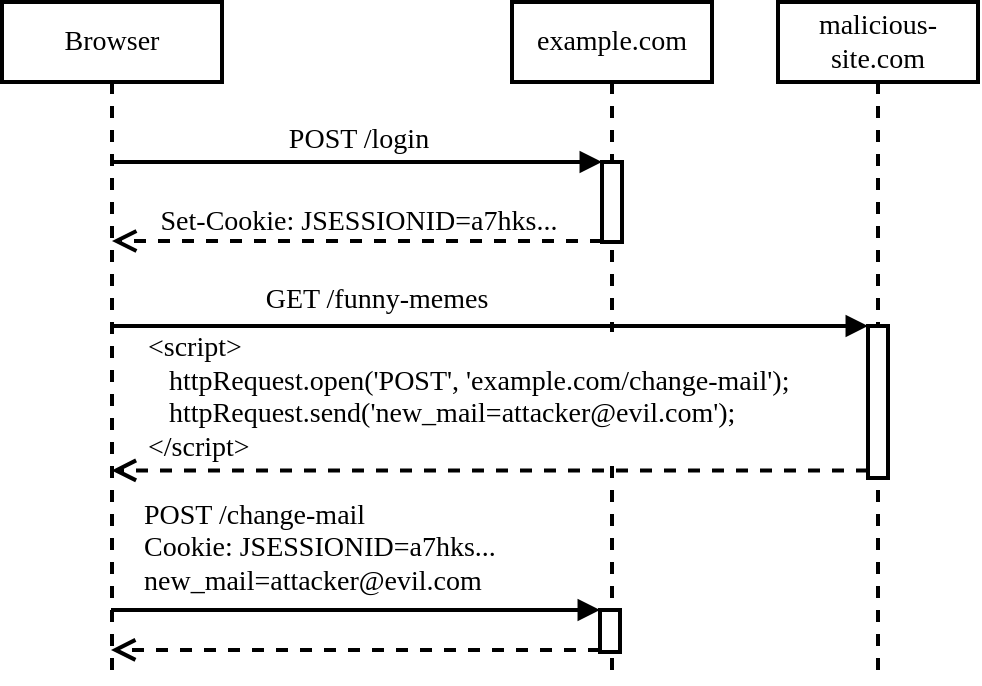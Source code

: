 <mxfile version="15.3.8" type="device"><diagram id="8iDC9oUhfSnun7ojiw0k" name="Page-1"><mxGraphModel dx="1335" dy="741" grid="1" gridSize="10" guides="1" tooltips="1" connect="1" arrows="1" fold="1" page="1" pageScale="1" pageWidth="827" pageHeight="1169" math="0" shadow="0"><root><mxCell id="0"/><mxCell id="1" parent="0"/><mxCell id="8Qe01AhGgwnR8X3XI0Tu-1" value="Browser" style="shape=umlLifeline;perimeter=lifelinePerimeter;whiteSpace=wrap;html=1;container=1;collapsible=0;recursiveResize=0;outlineConnect=0;labelBackgroundColor=none;fontSize=14;fontFamily=Tahoma;strokeWidth=2;" parent="1" vertex="1"><mxGeometry x="152" y="170" width="110" height="340" as="geometry"/></mxCell><mxCell id="8Qe01AhGgwnR8X3XI0Tu-2" value="example.com" style="shape=umlLifeline;perimeter=lifelinePerimeter;whiteSpace=wrap;html=1;container=1;collapsible=0;recursiveResize=0;outlineConnect=0;fontSize=14;fontFamily=Tahoma;strokeWidth=2;" parent="1" vertex="1"><mxGeometry x="407" y="170" width="100" height="340" as="geometry"/></mxCell><mxCell id="8Qe01AhGgwnR8X3XI0Tu-4" value="" style="html=1;points=[];perimeter=orthogonalPerimeter;fontSize=14;fontFamily=Tahoma;strokeWidth=2;" parent="8Qe01AhGgwnR8X3XI0Tu-2" vertex="1"><mxGeometry x="45" y="80" width="10" height="40" as="geometry"/></mxCell><mxCell id="R89_2Fw37EKm2TWZmUV--1" value="" style="html=1;points=[];perimeter=orthogonalPerimeter;fontSize=14;fontFamily=Tahoma;strokeWidth=2;" parent="8Qe01AhGgwnR8X3XI0Tu-2" vertex="1"><mxGeometry x="44" y="304" width="10" height="21" as="geometry"/></mxCell><mxCell id="8Qe01AhGgwnR8X3XI0Tu-3" value="malicious-site.com" style="shape=umlLifeline;perimeter=lifelinePerimeter;whiteSpace=wrap;html=1;container=1;collapsible=0;recursiveResize=0;outlineConnect=0;fontSize=14;fontFamily=Tahoma;strokeWidth=2;" parent="1" vertex="1"><mxGeometry x="540" y="170" width="100" height="340" as="geometry"/></mxCell><mxCell id="8Qe01AhGgwnR8X3XI0Tu-13" value="" style="html=1;points=[];perimeter=orthogonalPerimeter;fontSize=14;fontFamily=Tahoma;strokeWidth=2;" parent="8Qe01AhGgwnR8X3XI0Tu-3" vertex="1"><mxGeometry x="45" y="162" width="10" height="76" as="geometry"/></mxCell><mxCell id="8Qe01AhGgwnR8X3XI0Tu-5" value="POST /login" style="html=1;verticalAlign=bottom;endArrow=block;entryX=0;entryY=0;fontSize=14;fontFamily=Tahoma;strokeWidth=2;" parent="1" source="8Qe01AhGgwnR8X3XI0Tu-1" target="8Qe01AhGgwnR8X3XI0Tu-4" edge="1"><mxGeometry relative="1" as="geometry"><mxPoint x="235" y="250" as="sourcePoint"/></mxGeometry></mxCell><mxCell id="8Qe01AhGgwnR8X3XI0Tu-6" value="&lt;p style=&quot;line-height: 100%&quot;&gt;Set-Cookie: JSESSIONID=a7hks...&lt;/p&gt;" style="html=1;verticalAlign=middle;endArrow=open;dashed=1;endSize=8;exitX=0;exitY=0.95;labelBackgroundColor=none;fontSize=14;fontFamily=Tahoma;strokeWidth=2;spacingTop=0;align=center;horizontal=1;" parent="1" edge="1"><mxGeometry x="-0.004" y="-11" relative="1" as="geometry"><mxPoint x="207" y="289.5" as="targetPoint"/><mxPoint x="452" y="289.5" as="sourcePoint"/><mxPoint as="offset"/></mxGeometry></mxCell><mxCell id="8Qe01AhGgwnR8X3XI0Tu-14" value="&lt;p style=&quot;line-height: 0%&quot;&gt;GET /funny-memes&lt;/p&gt;" style="html=1;verticalAlign=middle;endArrow=block;entryX=0;entryY=0;fontSize=14;fontFamily=Tahoma;strokeWidth=2;labelBackgroundColor=none;" parent="1" target="8Qe01AhGgwnR8X3XI0Tu-13" edge="1"><mxGeometry x="-0.299" y="14" relative="1" as="geometry"><mxPoint x="206.824" y="332" as="sourcePoint"/><mxPoint as="offset"/></mxGeometry></mxCell><mxCell id="8Qe01AhGgwnR8X3XI0Tu-15" value="&amp;lt;script&amp;gt;&lt;br style=&quot;font-size: 14px&quot;&gt;&amp;nbsp; &amp;nbsp;httpRequest.open('POST', 'example.com/change-mail');&lt;br style=&quot;font-size: 14px&quot;&gt;&amp;nbsp; &amp;nbsp;httpRequest.send('new_mail=attacker@evil.com');&lt;br style=&quot;font-size: 14px&quot;&gt;&amp;lt;/script&amp;gt;" style="html=1;verticalAlign=bottom;endArrow=open;dashed=1;endSize=8;exitX=0;exitY=0.95;align=left;labelBackgroundColor=default;fontSize=14;fontFamily=Tahoma;strokeWidth=2;" parent="1" source="8Qe01AhGgwnR8X3XI0Tu-13" edge="1"><mxGeometry x="0.916" relative="1" as="geometry"><mxPoint x="206.824" y="404.2" as="targetPoint"/><mxPoint as="offset"/></mxGeometry></mxCell><mxCell id="R89_2Fw37EKm2TWZmUV--2" value="&lt;p style=&quot;line-height: 120%&quot;&gt;POST /change-mail&lt;br style=&quot;font-size: 14px&quot;&gt;Cookie: JSESSIONID=&lt;span style=&quot;text-align: center&quot;&gt;a7hks&lt;/span&gt;...&lt;br style=&quot;font-size: 14px&quot;&gt;&lt;span style=&quot;font-size: 14px&quot;&gt;new_mail=attacker@evil.com&lt;/span&gt;&lt;/p&gt;" style="html=1;verticalAlign=bottom;endArrow=block;entryX=0;entryY=0;align=left;labelBackgroundColor=none;fontSize=14;fontFamily=Tahoma;strokeWidth=2;" parent="1" target="R89_2Fw37EKm2TWZmUV--1" edge="1"><mxGeometry x="-0.89" y="-10" relative="1" as="geometry"><mxPoint x="206.5" y="474" as="sourcePoint"/><Array as="points"/><mxPoint x="1" y="1" as="offset"/></mxGeometry></mxCell><mxCell id="R89_2Fw37EKm2TWZmUV--3" value="" style="html=1;verticalAlign=bottom;endArrow=open;dashed=1;endSize=8;exitX=0;exitY=0.95;fontSize=14;fontFamily=Tahoma;strokeWidth=2;" parent="1" source="R89_2Fw37EKm2TWZmUV--1" edge="1"><mxGeometry relative="1" as="geometry"><mxPoint x="206.5" y="493.95" as="targetPoint"/></mxGeometry></mxCell></root></mxGraphModel></diagram></mxfile>